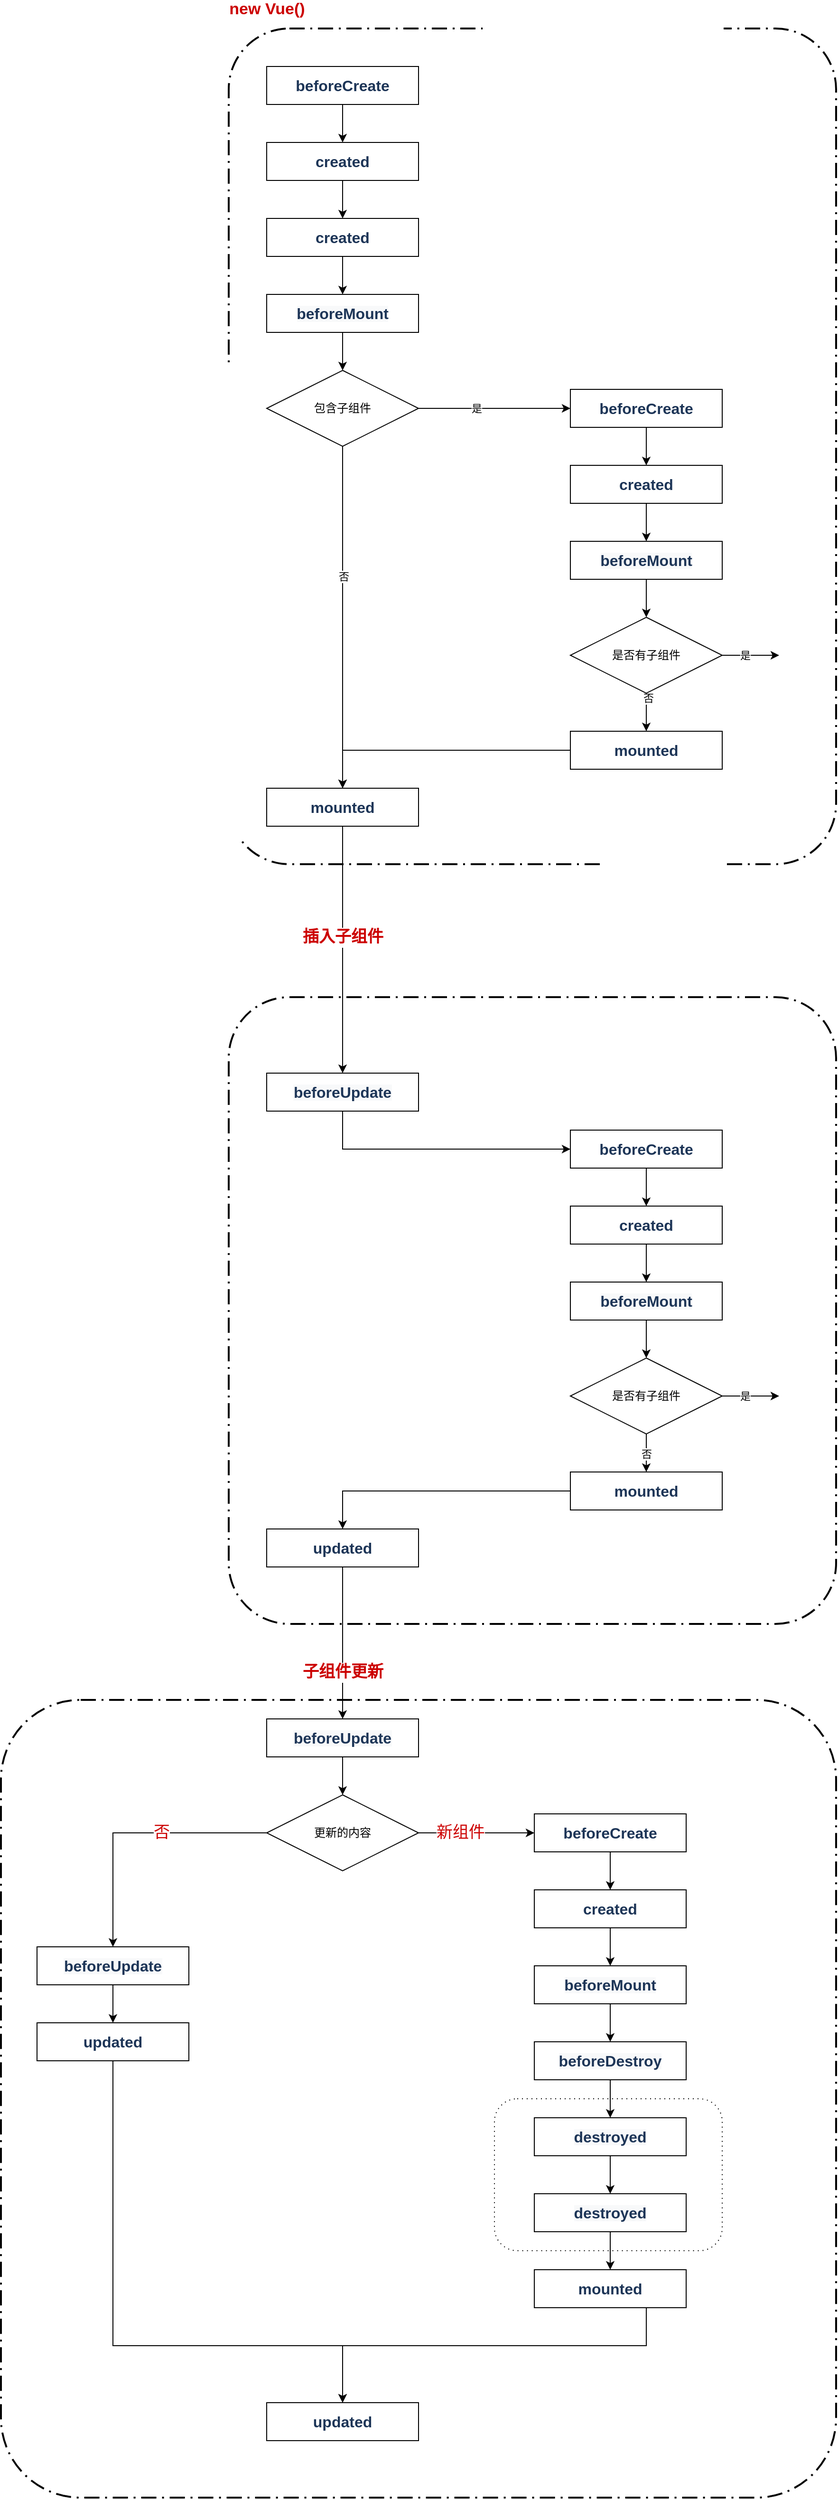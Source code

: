 <mxfile version="14.4.3" type="device" pages="2"><diagram id="uto51dQQNle0-SZOk7Ds" name="流程"><mxGraphModel dx="1486" dy="806" grid="1" gridSize="10" guides="1" tooltips="1" connect="1" arrows="1" fold="1" page="0" pageScale="1" pageWidth="827" pageHeight="1169" math="0" shadow="0"><root><mxCell id="nBilvW-bQnNNI40wDkOS-0"/><mxCell id="nBilvW-bQnNNI40wDkOS-1" parent="nBilvW-bQnNNI40wDkOS-0"/><mxCell id="MXobqm7CvL2UDCEzQE14-40" value="" style="rounded=1;arcSize=10;dashed=1;strokeColor=#000000;fillColor=none;gradientColor=none;dashPattern=8 3 1 3;strokeWidth=2;fontSize=17;fontColor=#CC0000;" parent="nBilvW-bQnNNI40wDkOS-1" vertex="1"><mxGeometry x="40" y="40" width="640" height="880" as="geometry"/></mxCell><mxCell id="qKkod2xOBxJFF1YJD57I-6" value="" style="shape=ext;rounded=1;html=1;whiteSpace=wrap;dashed=1;dashPattern=1 4;fontSize=12;labelBackgroundColor=#B3B3B3;" parent="nBilvW-bQnNNI40wDkOS-1" vertex="1"><mxGeometry x="320" y="2220" width="240" height="160" as="geometry"/></mxCell><mxCell id="MXobqm7CvL2UDCEzQE14-39" value="" style="rounded=1;arcSize=10;dashed=1;strokeColor=#000000;fillColor=none;gradientColor=none;dashPattern=8 3 1 3;strokeWidth=2;fontSize=17;fontColor=#CC0000;" parent="nBilvW-bQnNNI40wDkOS-1" vertex="1"><mxGeometry x="40" y="1060" width="640" height="660" as="geometry"/></mxCell><mxCell id="MXobqm7CvL2UDCEzQE14-36" value="" style="rounded=1;arcSize=10;dashed=1;strokeColor=#000000;fillColor=none;gradientColor=none;dashPattern=8 3 1 3;strokeWidth=2;fontSize=17;fontColor=#CC0000;" parent="nBilvW-bQnNNI40wDkOS-1" vertex="1"><mxGeometry x="-200" y="1800" width="880" height="840" as="geometry"/></mxCell><mxCell id="_GGxtwXJ6EGFq9DhYCSf-1" value="" style="edgeStyle=orthogonalEdgeStyle;rounded=0;orthogonalLoop=1;jettySize=auto;html=1;" parent="nBilvW-bQnNNI40wDkOS-1" source="nBilvW-bQnNNI40wDkOS-2" target="_GGxtwXJ6EGFq9DhYCSf-0" edge="1"><mxGeometry relative="1" as="geometry"/></mxCell><mxCell id="nBilvW-bQnNNI40wDkOS-2" value="&lt;span style=&quot;color: rgb(29 , 53 , 87) ; font-size: 16px ; font-weight: 700&quot;&gt;beforeCreate&lt;/span&gt;" style="rounded=0;whiteSpace=wrap;html=1;" parent="nBilvW-bQnNNI40wDkOS-1" vertex="1"><mxGeometry x="80" y="80" width="160" height="40" as="geometry"/></mxCell><mxCell id="ASTpWjoBtx1a8EuTgYwJ-1" value="" style="edgeStyle=orthogonalEdgeStyle;rounded=0;orthogonalLoop=1;jettySize=auto;html=1;" parent="nBilvW-bQnNNI40wDkOS-1" source="_GGxtwXJ6EGFq9DhYCSf-0" target="ASTpWjoBtx1a8EuTgYwJ-0" edge="1"><mxGeometry relative="1" as="geometry"/></mxCell><mxCell id="_GGxtwXJ6EGFq9DhYCSf-0" value="&lt;span style=&quot;color: rgb(29 , 53 , 87) ; font-size: 16px ; font-weight: 700&quot;&gt;created&lt;/span&gt;" style="rounded=0;whiteSpace=wrap;html=1;" parent="nBilvW-bQnNNI40wDkOS-1" vertex="1"><mxGeometry x="80" y="160" width="160" height="40" as="geometry"/></mxCell><mxCell id="D4lKY-pzs3bBT7S00PI8-1" value="" style="edgeStyle=orthogonalEdgeStyle;rounded=0;orthogonalLoop=1;jettySize=auto;html=1;" parent="nBilvW-bQnNNI40wDkOS-1" source="ASTpWjoBtx1a8EuTgYwJ-0" target="D4lKY-pzs3bBT7S00PI8-0" edge="1"><mxGeometry relative="1" as="geometry"/></mxCell><mxCell id="ASTpWjoBtx1a8EuTgYwJ-0" value="&lt;span style=&quot;color: rgb(29 , 53 , 87) ; font-size: 16px ; font-weight: 700&quot;&gt;created&lt;/span&gt;" style="rounded=0;whiteSpace=wrap;html=1;" parent="nBilvW-bQnNNI40wDkOS-1" vertex="1"><mxGeometry x="80" y="240" width="160" height="40" as="geometry"/></mxCell><mxCell id="MhmLP2lIcydtj3fU9Q8M-12" value="" style="edgeStyle=orthogonalEdgeStyle;rounded=0;orthogonalLoop=1;jettySize=auto;html=1;" parent="nBilvW-bQnNNI40wDkOS-1" source="D4lKY-pzs3bBT7S00PI8-0" target="MhmLP2lIcydtj3fU9Q8M-10" edge="1"><mxGeometry relative="1" as="geometry"/></mxCell><mxCell id="D4lKY-pzs3bBT7S00PI8-0" value="&#10;&#10;&lt;span style=&quot;color: rgb(29, 53, 87); font-family: helvetica; font-size: 16px; font-style: normal; font-weight: 700; letter-spacing: normal; text-align: center; text-indent: 0px; text-transform: none; word-spacing: 0px; background-color: rgb(248, 249, 250); display: inline; float: none;&quot;&gt;beforeMount&lt;/span&gt;&#10;&#10;" style="rounded=0;whiteSpace=wrap;html=1;" parent="nBilvW-bQnNNI40wDkOS-1" vertex="1"><mxGeometry x="80" y="320" width="160" height="40" as="geometry"/></mxCell><mxCell id="MhmLP2lIcydtj3fU9Q8M-11" value="" style="edgeStyle=orthogonalEdgeStyle;rounded=0;orthogonalLoop=1;jettySize=auto;html=1;" parent="nBilvW-bQnNNI40wDkOS-1" source="MhmLP2lIcydtj3fU9Q8M-10" target="D4lKY-pzs3bBT7S00PI8-2" edge="1"><mxGeometry relative="1" as="geometry"/></mxCell><mxCell id="MhmLP2lIcydtj3fU9Q8M-41" value="否" style="edgeLabel;html=1;align=center;verticalAlign=middle;resizable=0;points=[];" parent="MhmLP2lIcydtj3fU9Q8M-11" vertex="1" connectable="0"><mxGeometry x="-0.241" y="1" relative="1" as="geometry"><mxPoint as="offset"/></mxGeometry></mxCell><mxCell id="MhmLP2lIcydtj3fU9Q8M-14" value="" style="edgeStyle=orthogonalEdgeStyle;rounded=0;orthogonalLoop=1;jettySize=auto;html=1;entryX=0;entryY=0.5;entryDx=0;entryDy=0;exitX=1;exitY=0.5;exitDx=0;exitDy=0;" parent="nBilvW-bQnNNI40wDkOS-1" source="MhmLP2lIcydtj3fU9Q8M-10" target="MhmLP2lIcydtj3fU9Q8M-16" edge="1"><mxGeometry relative="1" as="geometry"><mxPoint x="320" y="440" as="sourcePoint"/><mxPoint x="420" y="440" as="targetPoint"/></mxGeometry></mxCell><mxCell id="MhmLP2lIcydtj3fU9Q8M-44" value="是" style="edgeLabel;html=1;align=center;verticalAlign=middle;resizable=0;points=[];" parent="MhmLP2lIcydtj3fU9Q8M-14" vertex="1" connectable="0"><mxGeometry x="-0.659" y="1" relative="1" as="geometry"><mxPoint x="33" y="1" as="offset"/></mxGeometry></mxCell><mxCell id="MhmLP2lIcydtj3fU9Q8M-10" value="包含子组件" style="rhombus;whiteSpace=wrap;html=1;rounded=0;" parent="nBilvW-bQnNNI40wDkOS-1" vertex="1"><mxGeometry x="80" y="400" width="160" height="80" as="geometry"/></mxCell><mxCell id="MhmLP2lIcydtj3fU9Q8M-15" value="" style="edgeStyle=orthogonalEdgeStyle;rounded=0;orthogonalLoop=1;jettySize=auto;html=1;" parent="nBilvW-bQnNNI40wDkOS-1" source="MhmLP2lIcydtj3fU9Q8M-16" target="MhmLP2lIcydtj3fU9Q8M-18" edge="1"><mxGeometry relative="1" as="geometry"/></mxCell><mxCell id="MhmLP2lIcydtj3fU9Q8M-16" value="&lt;span style=&quot;color: rgb(29 , 53 , 87) ; font-size: 16px ; font-weight: 700&quot;&gt;beforeCreate&lt;/span&gt;" style="rounded=0;whiteSpace=wrap;html=1;" parent="nBilvW-bQnNNI40wDkOS-1" vertex="1"><mxGeometry x="400" y="420" width="160" height="40" as="geometry"/></mxCell><mxCell id="qKkod2xOBxJFF1YJD57I-9" value="" style="edgeStyle=orthogonalEdgeStyle;rounded=0;orthogonalLoop=1;jettySize=auto;html=1;fontSize=12;fontColor=#CC0000;" parent="nBilvW-bQnNNI40wDkOS-1" source="MhmLP2lIcydtj3fU9Q8M-18" target="MhmLP2lIcydtj3fU9Q8M-22" edge="1"><mxGeometry relative="1" as="geometry"/></mxCell><mxCell id="MhmLP2lIcydtj3fU9Q8M-18" value="&lt;span style=&quot;color: rgb(29 , 53 , 87) ; font-size: 16px ; font-weight: 700&quot;&gt;created&lt;/span&gt;" style="rounded=0;whiteSpace=wrap;html=1;" parent="nBilvW-bQnNNI40wDkOS-1" vertex="1"><mxGeometry x="400" y="500" width="160" height="40" as="geometry"/></mxCell><mxCell id="MhmLP2lIcydtj3fU9Q8M-21" value="" style="edgeStyle=orthogonalEdgeStyle;rounded=0;orthogonalLoop=1;jettySize=auto;html=1;" parent="nBilvW-bQnNNI40wDkOS-1" source="MhmLP2lIcydtj3fU9Q8M-22" target="MhmLP2lIcydtj3fU9Q8M-26" edge="1"><mxGeometry relative="1" as="geometry"/></mxCell><mxCell id="MhmLP2lIcydtj3fU9Q8M-22" value="&#10;&#10;&lt;span style=&quot;color: rgb(29, 53, 87); font-family: helvetica; font-size: 16px; font-style: normal; font-weight: 700; letter-spacing: normal; text-align: center; text-indent: 0px; text-transform: none; word-spacing: 0px; background-color: rgb(248, 249, 250); display: inline; float: none;&quot;&gt;beforeMount&lt;/span&gt;&#10;&#10;" style="rounded=0;whiteSpace=wrap;html=1;" parent="nBilvW-bQnNNI40wDkOS-1" vertex="1"><mxGeometry x="400" y="580" width="160" height="40" as="geometry"/></mxCell><mxCell id="MhmLP2lIcydtj3fU9Q8M-23" value="&lt;span style=&quot;color: rgb(29 , 53 , 87) ; font-size: 16px ; font-weight: 700&quot;&gt;mounted&lt;/span&gt;" style="rounded=0;whiteSpace=wrap;html=1;" parent="nBilvW-bQnNNI40wDkOS-1" vertex="1"><mxGeometry x="400" y="780" width="160" height="40" as="geometry"/></mxCell><mxCell id="MhmLP2lIcydtj3fU9Q8M-24" value="" style="edgeStyle=orthogonalEdgeStyle;rounded=0;orthogonalLoop=1;jettySize=auto;html=1;" parent="nBilvW-bQnNNI40wDkOS-1" source="MhmLP2lIcydtj3fU9Q8M-26" target="MhmLP2lIcydtj3fU9Q8M-23" edge="1"><mxGeometry relative="1" as="geometry"/></mxCell><mxCell id="MhmLP2lIcydtj3fU9Q8M-45" value="否" style="edgeLabel;html=1;align=center;verticalAlign=middle;resizable=0;points=[];" parent="MhmLP2lIcydtj3fU9Q8M-24" vertex="1" connectable="0"><mxGeometry x="-0.78" y="2" relative="1" as="geometry"><mxPoint as="offset"/></mxGeometry></mxCell><mxCell id="MhmLP2lIcydtj3fU9Q8M-25" value="" style="edgeStyle=orthogonalEdgeStyle;rounded=0;orthogonalLoop=1;jettySize=auto;html=1;" parent="nBilvW-bQnNNI40wDkOS-1" source="MhmLP2lIcydtj3fU9Q8M-26" edge="1"><mxGeometry relative="1" as="geometry"><mxPoint x="620" y="700" as="targetPoint"/></mxGeometry></mxCell><mxCell id="MhmLP2lIcydtj3fU9Q8M-46" value="是" style="edgeLabel;html=1;align=center;verticalAlign=middle;resizable=0;points=[];" parent="MhmLP2lIcydtj3fU9Q8M-25" vertex="1" connectable="0"><mxGeometry x="-0.22" relative="1" as="geometry"><mxPoint as="offset"/></mxGeometry></mxCell><mxCell id="MhmLP2lIcydtj3fU9Q8M-26" value="是否有子组件" style="rhombus;whiteSpace=wrap;html=1;" parent="nBilvW-bQnNNI40wDkOS-1" vertex="1"><mxGeometry x="400" y="660" width="160" height="80" as="geometry"/></mxCell><mxCell id="MhmLP2lIcydtj3fU9Q8M-48" value="" style="edgeStyle=orthogonalEdgeStyle;rounded=0;orthogonalLoop=1;jettySize=auto;html=1;" parent="nBilvW-bQnNNI40wDkOS-1" source="D4lKY-pzs3bBT7S00PI8-2" target="MhmLP2lIcydtj3fU9Q8M-47" edge="1"><mxGeometry relative="1" as="geometry"/></mxCell><mxCell id="MhmLP2lIcydtj3fU9Q8M-49" value="插入子组件" style="edgeLabel;html=1;align=center;verticalAlign=middle;resizable=0;points=[];fontSize=17;fontColor=#CC0000;fontStyle=1;" parent="MhmLP2lIcydtj3fU9Q8M-48" vertex="1" connectable="0"><mxGeometry x="-0.678" y="2" relative="1" as="geometry"><mxPoint x="-2" y="75" as="offset"/></mxGeometry></mxCell><mxCell id="D4lKY-pzs3bBT7S00PI8-2" value="&lt;span style=&quot;color: rgb(29 , 53 , 87) ; font-size: 16px ; font-weight: 700&quot;&gt;mounted&lt;/span&gt;" style="rounded=0;whiteSpace=wrap;html=1;" parent="nBilvW-bQnNNI40wDkOS-1" vertex="1"><mxGeometry x="80" y="840" width="160" height="40" as="geometry"/></mxCell><mxCell id="MhmLP2lIcydtj3fU9Q8M-40" style="edgeStyle=orthogonalEdgeStyle;rounded=0;orthogonalLoop=1;jettySize=auto;html=1;" parent="nBilvW-bQnNNI40wDkOS-1" source="MhmLP2lIcydtj3fU9Q8M-23" target="D4lKY-pzs3bBT7S00PI8-2" edge="1"><mxGeometry relative="1" as="geometry"><mxPoint x="160" y="1000" as="targetPoint"/><mxPoint x="320" y="880" as="sourcePoint"/></mxGeometry></mxCell><mxCell id="MXobqm7CvL2UDCEzQE14-1" value="" style="edgeStyle=orthogonalEdgeStyle;rounded=0;orthogonalLoop=1;jettySize=auto;html=1;entryX=0;entryY=0.5;entryDx=0;entryDy=0;" parent="nBilvW-bQnNNI40wDkOS-1" source="MhmLP2lIcydtj3fU9Q8M-47" target="MXobqm7CvL2UDCEzQE14-8" edge="1"><mxGeometry relative="1" as="geometry"><mxPoint x="160" y="1180" as="targetPoint"/><Array as="points"><mxPoint x="160" y="1220"/></Array></mxGeometry></mxCell><mxCell id="MhmLP2lIcydtj3fU9Q8M-47" value="&lt;span style=&quot;color: rgb(29 , 53 , 87) ; font-size: 16px ; font-weight: 700 ; background-color: rgb(248 , 249 , 250)&quot;&gt;beforeUpdate&lt;/span&gt;" style="rounded=0;whiteSpace=wrap;html=1;" parent="nBilvW-bQnNNI40wDkOS-1" vertex="1"><mxGeometry x="80" y="1140" width="160" height="40" as="geometry"/></mxCell><mxCell id="MXobqm7CvL2UDCEzQE14-27" value="" style="edgeStyle=orthogonalEdgeStyle;rounded=0;orthogonalLoop=1;jettySize=auto;html=1;" parent="nBilvW-bQnNNI40wDkOS-1" source="MXobqm7CvL2UDCEzQE14-2" target="MXobqm7CvL2UDCEzQE14-26" edge="1"><mxGeometry relative="1" as="geometry"/></mxCell><mxCell id="MXobqm7CvL2UDCEzQE14-28" value="子组件更新" style="edgeLabel;html=1;align=center;verticalAlign=middle;resizable=0;points=[];fontSize=17;fontStyle=1;fontColor=#CC0000;" parent="MXobqm7CvL2UDCEzQE14-27" vertex="1" connectable="0"><mxGeometry x="-0.344" y="2" relative="1" as="geometry"><mxPoint x="-2" y="58" as="offset"/></mxGeometry></mxCell><mxCell id="MXobqm7CvL2UDCEzQE14-2" value="&lt;span style=&quot;color: rgb(29 , 53 , 87) ; font-size: 16px ; font-weight: 700&quot;&gt;updated&lt;/span&gt;" style="rounded=0;whiteSpace=wrap;html=1;" parent="nBilvW-bQnNNI40wDkOS-1" vertex="1"><mxGeometry x="80" y="1620" width="160" height="40" as="geometry"/></mxCell><mxCell id="qKkod2xOBxJFF1YJD57I-8" style="edgeStyle=orthogonalEdgeStyle;rounded=0;orthogonalLoop=1;jettySize=auto;html=1;entryX=0.5;entryY=0;entryDx=0;entryDy=0;fontSize=12;fontColor=#CC0000;" parent="nBilvW-bQnNNI40wDkOS-1" source="MXobqm7CvL2UDCEzQE14-8" target="MXobqm7CvL2UDCEzQE14-12" edge="1"><mxGeometry relative="1" as="geometry"/></mxCell><mxCell id="MXobqm7CvL2UDCEzQE14-8" value="&lt;span style=&quot;color: rgb(29 , 53 , 87) ; font-size: 16px ; font-weight: 700&quot;&gt;beforeCreate&lt;/span&gt;" style="rounded=0;whiteSpace=wrap;html=1;" parent="nBilvW-bQnNNI40wDkOS-1" vertex="1"><mxGeometry x="400" y="1200" width="160" height="40" as="geometry"/></mxCell><mxCell id="MXobqm7CvL2UDCEzQE14-11" value="" style="edgeStyle=orthogonalEdgeStyle;rounded=0;orthogonalLoop=1;jettySize=auto;html=1;" parent="nBilvW-bQnNNI40wDkOS-1" source="MXobqm7CvL2UDCEzQE14-12" target="MXobqm7CvL2UDCEzQE14-14" edge="1"><mxGeometry relative="1" as="geometry"/></mxCell><mxCell id="MXobqm7CvL2UDCEzQE14-12" value="&lt;span style=&quot;color: rgb(29 , 53 , 87) ; font-size: 16px ; font-weight: 700&quot;&gt;created&lt;/span&gt;" style="rounded=0;whiteSpace=wrap;html=1;" parent="nBilvW-bQnNNI40wDkOS-1" vertex="1"><mxGeometry x="400" y="1280" width="160" height="40" as="geometry"/></mxCell><mxCell id="MXobqm7CvL2UDCEzQE14-13" value="" style="edgeStyle=orthogonalEdgeStyle;rounded=0;orthogonalLoop=1;jettySize=auto;html=1;" parent="nBilvW-bQnNNI40wDkOS-1" source="MXobqm7CvL2UDCEzQE14-14" target="MXobqm7CvL2UDCEzQE14-20" edge="1"><mxGeometry relative="1" as="geometry"/></mxCell><mxCell id="MXobqm7CvL2UDCEzQE14-14" value="&#10;&#10;&lt;span style=&quot;color: rgb(29, 53, 87); font-family: helvetica; font-size: 16px; font-style: normal; font-weight: 700; letter-spacing: normal; text-align: center; text-indent: 0px; text-transform: none; word-spacing: 0px; background-color: rgb(248, 249, 250); display: inline; float: none;&quot;&gt;beforeMount&lt;/span&gt;&#10;&#10;" style="rounded=0;whiteSpace=wrap;html=1;" parent="nBilvW-bQnNNI40wDkOS-1" vertex="1"><mxGeometry x="400" y="1360" width="160" height="40" as="geometry"/></mxCell><mxCell id="MXobqm7CvL2UDCEzQE14-21" style="edgeStyle=orthogonalEdgeStyle;rounded=0;orthogonalLoop=1;jettySize=auto;html=1;exitX=0;exitY=0.5;exitDx=0;exitDy=0;" parent="nBilvW-bQnNNI40wDkOS-1" source="MXobqm7CvL2UDCEzQE14-15" target="MXobqm7CvL2UDCEzQE14-2" edge="1"><mxGeometry relative="1" as="geometry"/></mxCell><mxCell id="MXobqm7CvL2UDCEzQE14-15" value="&lt;span style=&quot;color: rgb(29 , 53 , 87) ; font-size: 16px ; font-weight: 700&quot;&gt;mounted&lt;/span&gt;" style="rounded=0;whiteSpace=wrap;html=1;" parent="nBilvW-bQnNNI40wDkOS-1" vertex="1"><mxGeometry x="400" y="1560" width="160" height="40" as="geometry"/></mxCell><mxCell id="MXobqm7CvL2UDCEzQE14-16" value="" style="edgeStyle=orthogonalEdgeStyle;rounded=0;orthogonalLoop=1;jettySize=auto;html=1;" parent="nBilvW-bQnNNI40wDkOS-1" source="MXobqm7CvL2UDCEzQE14-20" target="MXobqm7CvL2UDCEzQE14-15" edge="1"><mxGeometry relative="1" as="geometry"/></mxCell><mxCell id="MXobqm7CvL2UDCEzQE14-17" value="否" style="edgeLabel;html=1;align=center;verticalAlign=middle;resizable=0;points=[];" parent="MXobqm7CvL2UDCEzQE14-16" vertex="1" connectable="0"><mxGeometry x="-0.78" y="2" relative="1" as="geometry"><mxPoint x="-2" y="16" as="offset"/></mxGeometry></mxCell><mxCell id="MXobqm7CvL2UDCEzQE14-18" value="" style="edgeStyle=orthogonalEdgeStyle;rounded=0;orthogonalLoop=1;jettySize=auto;html=1;" parent="nBilvW-bQnNNI40wDkOS-1" source="MXobqm7CvL2UDCEzQE14-20" edge="1"><mxGeometry relative="1" as="geometry"><mxPoint x="620" y="1480" as="targetPoint"/></mxGeometry></mxCell><mxCell id="MXobqm7CvL2UDCEzQE14-19" value="是" style="edgeLabel;html=1;align=center;verticalAlign=middle;resizable=0;points=[];" parent="MXobqm7CvL2UDCEzQE14-18" vertex="1" connectable="0"><mxGeometry x="-0.22" relative="1" as="geometry"><mxPoint as="offset"/></mxGeometry></mxCell><mxCell id="MXobqm7CvL2UDCEzQE14-20" value="是否有子组件" style="rhombus;whiteSpace=wrap;html=1;" parent="nBilvW-bQnNNI40wDkOS-1" vertex="1"><mxGeometry x="400" y="1440" width="160" height="80" as="geometry"/></mxCell><mxCell id="MXobqm7CvL2UDCEzQE14-43" value="" style="edgeStyle=orthogonalEdgeStyle;rounded=0;orthogonalLoop=1;jettySize=auto;html=1;fontSize=17;fontColor=#CC0000;" parent="nBilvW-bQnNNI40wDkOS-1" source="MXobqm7CvL2UDCEzQE14-26" target="MXobqm7CvL2UDCEzQE14-42" edge="1"><mxGeometry relative="1" as="geometry"/></mxCell><mxCell id="MXobqm7CvL2UDCEzQE14-26" value="&lt;span style=&quot;color: rgb(29 , 53 , 87) ; font-size: 16px ; font-weight: 700 ; background-color: rgb(248 , 249 , 250)&quot;&gt;beforeUpdate&lt;/span&gt;" style="rounded=0;whiteSpace=wrap;html=1;" parent="nBilvW-bQnNNI40wDkOS-1" vertex="1"><mxGeometry x="80" y="1820" width="160" height="40" as="geometry"/></mxCell><mxCell id="MXobqm7CvL2UDCEzQE14-32" value="" style="edgeStyle=orthogonalEdgeStyle;rounded=0;orthogonalLoop=1;jettySize=auto;html=1;fontSize=17;fontColor=#CC0000;" parent="nBilvW-bQnNNI40wDkOS-1" source="MXobqm7CvL2UDCEzQE14-29" target="MXobqm7CvL2UDCEzQE14-31" edge="1"><mxGeometry relative="1" as="geometry"/></mxCell><mxCell id="MXobqm7CvL2UDCEzQE14-29" value="&lt;span style=&quot;color: rgb(29 , 53 , 87) ; font-size: 16px ; font-weight: 700 ; background-color: rgb(248 , 249 , 250)&quot;&gt;beforeUpdate&lt;/span&gt;" style="rounded=0;whiteSpace=wrap;html=1;" parent="nBilvW-bQnNNI40wDkOS-1" vertex="1"><mxGeometry x="-162" y="2060" width="160" height="40" as="geometry"/></mxCell><mxCell id="MXobqm7CvL2UDCEzQE14-49" style="edgeStyle=orthogonalEdgeStyle;rounded=0;orthogonalLoop=1;jettySize=auto;html=1;fontSize=17;fontColor=#CC0000;entryX=0.5;entryY=0;entryDx=0;entryDy=0;" parent="nBilvW-bQnNNI40wDkOS-1" source="MXobqm7CvL2UDCEzQE14-31" target="MXobqm7CvL2UDCEzQE14-33" edge="1"><mxGeometry relative="1" as="geometry"><Array as="points"><mxPoint x="-82" y="2480"/><mxPoint x="160" y="2480"/></Array></mxGeometry></mxCell><mxCell id="MXobqm7CvL2UDCEzQE14-31" value="&#10;&#10;&lt;span style=&quot;color: rgb(29, 53, 87); font-family: helvetica; font-size: 16px; font-style: normal; font-weight: 700; letter-spacing: normal; text-align: center; text-indent: 0px; text-transform: none; word-spacing: 0px; background-color: rgb(255, 255, 255); display: inline; float: none;&quot;&gt;updated&lt;/span&gt;&#10;&#10;" style="rounded=0;whiteSpace=wrap;html=1;" parent="nBilvW-bQnNNI40wDkOS-1" vertex="1"><mxGeometry x="-162" y="2140" width="160" height="40" as="geometry"/></mxCell><mxCell id="MXobqm7CvL2UDCEzQE14-33" value="&#10;&#10;&lt;span style=&quot;color: rgb(29, 53, 87); font-family: helvetica; font-size: 16px; font-style: normal; font-weight: 700; letter-spacing: normal; text-align: center; text-indent: 0px; text-transform: none; word-spacing: 0px; background-color: rgb(255, 255, 255); display: inline; float: none;&quot;&gt;updated&lt;/span&gt;&#10;&#10;" style="rounded=0;whiteSpace=wrap;html=1;" parent="nBilvW-bQnNNI40wDkOS-1" vertex="1"><mxGeometry x="80" y="2540" width="160" height="40" as="geometry"/></mxCell><mxCell id="MXobqm7CvL2UDCEzQE14-41" value="new Vue()" style="edgeLabel;html=1;align=center;verticalAlign=middle;resizable=0;points=[];fontSize=17;fontColor=#CC0000;fontStyle=1;" parent="nBilvW-bQnNNI40wDkOS-1" vertex="1" connectable="0"><mxGeometry x="80" y="20" as="geometry"/></mxCell><mxCell id="MXobqm7CvL2UDCEzQE14-46" style="edgeStyle=orthogonalEdgeStyle;rounded=0;orthogonalLoop=1;jettySize=auto;html=1;fontSize=17;fontColor=#CC0000;" parent="nBilvW-bQnNNI40wDkOS-1" source="MXobqm7CvL2UDCEzQE14-42" target="MXobqm7CvL2UDCEzQE14-29" edge="1"><mxGeometry relative="1" as="geometry"/></mxCell><mxCell id="MXobqm7CvL2UDCEzQE14-50" value="否" style="edgeLabel;html=1;align=center;verticalAlign=middle;resizable=0;points=[];fontSize=17;fontColor=#CC0000;" parent="MXobqm7CvL2UDCEzQE14-46" vertex="1" connectable="0"><mxGeometry x="-0.21" relative="1" as="geometry"><mxPoint as="offset"/></mxGeometry></mxCell><mxCell id="MXobqm7CvL2UDCEzQE14-48" value="" style="edgeStyle=orthogonalEdgeStyle;rounded=0;orthogonalLoop=1;jettySize=auto;html=1;fontSize=17;fontColor=#CC0000;entryX=0;entryY=0.5;entryDx=0;entryDy=0;" parent="nBilvW-bQnNNI40wDkOS-1" source="MXobqm7CvL2UDCEzQE14-42" target="MXobqm7CvL2UDCEzQE14-53" edge="1"><mxGeometry relative="1" as="geometry"><mxPoint x="340" y="1940" as="targetPoint"/></mxGeometry></mxCell><mxCell id="MXobqm7CvL2UDCEzQE14-51" value="新组件" style="edgeLabel;html=1;align=center;verticalAlign=middle;resizable=0;points=[];fontSize=17;fontColor=#CC0000;" parent="MXobqm7CvL2UDCEzQE14-48" vertex="1" connectable="0"><mxGeometry x="-0.28" relative="1" as="geometry"><mxPoint as="offset"/></mxGeometry></mxCell><mxCell id="MXobqm7CvL2UDCEzQE14-42" value="更新的内容" style="rhombus;whiteSpace=wrap;html=1;rounded=0;" parent="nBilvW-bQnNNI40wDkOS-1" vertex="1"><mxGeometry x="80" y="1900" width="160" height="80" as="geometry"/></mxCell><mxCell id="MXobqm7CvL2UDCEzQE14-52" value="" style="edgeStyle=orthogonalEdgeStyle;rounded=0;orthogonalLoop=1;jettySize=auto;html=1;" parent="nBilvW-bQnNNI40wDkOS-1" source="MXobqm7CvL2UDCEzQE14-53" target="MXobqm7CvL2UDCEzQE14-55" edge="1"><mxGeometry relative="1" as="geometry"/></mxCell><mxCell id="MXobqm7CvL2UDCEzQE14-53" value="&lt;span style=&quot;color: rgb(29 , 53 , 87) ; font-size: 16px ; font-weight: 700&quot;&gt;beforeCreate&lt;/span&gt;" style="rounded=0;whiteSpace=wrap;html=1;" parent="nBilvW-bQnNNI40wDkOS-1" vertex="1"><mxGeometry x="362" y="1920" width="160" height="40" as="geometry"/></mxCell><mxCell id="MXobqm7CvL2UDCEzQE14-54" value="" style="edgeStyle=orthogonalEdgeStyle;rounded=0;orthogonalLoop=1;jettySize=auto;html=1;" parent="nBilvW-bQnNNI40wDkOS-1" source="MXobqm7CvL2UDCEzQE14-55" edge="1"><mxGeometry relative="1" as="geometry"><mxPoint x="442" y="2080" as="targetPoint"/></mxGeometry></mxCell><mxCell id="MXobqm7CvL2UDCEzQE14-55" value="&lt;span style=&quot;color: rgb(29 , 53 , 87) ; font-size: 16px ; font-weight: 700&quot;&gt;created&lt;/span&gt;" style="rounded=0;whiteSpace=wrap;html=1;" parent="nBilvW-bQnNNI40wDkOS-1" vertex="1"><mxGeometry x="362" y="2000" width="160" height="40" as="geometry"/></mxCell><mxCell id="3Vo1sL7flMlQqY6GlHKo-1" value="" style="edgeStyle=orthogonalEdgeStyle;rounded=0;orthogonalLoop=1;jettySize=auto;html=1;fontSize=12;fontColor=#CC0000;" parent="nBilvW-bQnNNI40wDkOS-1" source="MXobqm7CvL2UDCEzQE14-59" target="3Vo1sL7flMlQqY6GlHKo-0" edge="1"><mxGeometry relative="1" as="geometry"/></mxCell><mxCell id="MXobqm7CvL2UDCEzQE14-59" value="&#10;&#10;&lt;span style=&quot;color: rgb(29, 53, 87); font-family: helvetica; font-size: 16px; font-style: normal; font-weight: 700; letter-spacing: normal; text-align: center; text-indent: 0px; text-transform: none; word-spacing: 0px; background-color: rgb(248, 249, 250); display: inline; float: none;&quot;&gt;beforeMount&lt;/span&gt;&#10;&#10;" style="rounded=0;whiteSpace=wrap;html=1;" parent="nBilvW-bQnNNI40wDkOS-1" vertex="1"><mxGeometry x="362" y="2080" width="160" height="40" as="geometry"/></mxCell><mxCell id="qKkod2xOBxJFF1YJD57I-1" value="" style="edgeStyle=orthogonalEdgeStyle;rounded=0;orthogonalLoop=1;jettySize=auto;html=1;fontSize=12;fontColor=#CC0000;" parent="nBilvW-bQnNNI40wDkOS-1" source="3Vo1sL7flMlQqY6GlHKo-0" target="qKkod2xOBxJFF1YJD57I-0" edge="1"><mxGeometry relative="1" as="geometry"/></mxCell><mxCell id="3Vo1sL7flMlQqY6GlHKo-0" value="&#10;&#10;&lt;span style=&quot;color: rgb(29, 53, 87); font-family: helvetica; font-size: 16px; font-style: normal; font-weight: 700; letter-spacing: normal; text-align: center; text-indent: 0px; text-transform: none; word-spacing: 0px; background-color: rgb(248, 249, 250); display: inline; float: none;&quot;&gt;beforeDestroy&lt;/span&gt;&#10;&#10;" style="rounded=0;whiteSpace=wrap;html=1;" parent="nBilvW-bQnNNI40wDkOS-1" vertex="1"><mxGeometry x="362" y="2160" width="160" height="40" as="geometry"/></mxCell><mxCell id="qKkod2xOBxJFF1YJD57I-3" value="" style="edgeStyle=orthogonalEdgeStyle;rounded=0;orthogonalLoop=1;jettySize=auto;html=1;fontSize=12;fontColor=#CC0000;" parent="nBilvW-bQnNNI40wDkOS-1" source="qKkod2xOBxJFF1YJD57I-0" target="qKkod2xOBxJFF1YJD57I-2" edge="1"><mxGeometry relative="1" as="geometry"/></mxCell><mxCell id="qKkod2xOBxJFF1YJD57I-0" value="&#10;&#10;&lt;span style=&quot;color: rgb(29, 53, 87); font-family: helvetica; font-size: 16px; font-style: normal; font-weight: 700; letter-spacing: normal; text-align: center; text-indent: 0px; text-transform: none; word-spacing: 0px; background-color: rgb(248, 249, 250); display: inline; float: none;&quot;&gt;destroyed&lt;/span&gt;&#10;&#10;" style="rounded=0;whiteSpace=wrap;html=1;" parent="nBilvW-bQnNNI40wDkOS-1" vertex="1"><mxGeometry x="362" y="2240" width="160" height="40" as="geometry"/></mxCell><mxCell id="qKkod2xOBxJFF1YJD57I-5" value="" style="edgeStyle=orthogonalEdgeStyle;rounded=0;orthogonalLoop=1;jettySize=auto;html=1;fontSize=12;fontColor=#CC0000;" parent="nBilvW-bQnNNI40wDkOS-1" source="qKkod2xOBxJFF1YJD57I-2" target="qKkod2xOBxJFF1YJD57I-4" edge="1"><mxGeometry relative="1" as="geometry"/></mxCell><mxCell id="qKkod2xOBxJFF1YJD57I-2" value="&#10;&#10;&lt;span style=&quot;color: rgb(29, 53, 87); font-family: helvetica; font-size: 16px; font-style: normal; font-weight: 700; letter-spacing: normal; text-align: center; text-indent: 0px; text-transform: none; word-spacing: 0px; background-color: rgb(248, 249, 250); display: inline; float: none;&quot;&gt;destroyed&lt;/span&gt;&#10;&#10;" style="rounded=0;whiteSpace=wrap;html=1;" parent="nBilvW-bQnNNI40wDkOS-1" vertex="1"><mxGeometry x="362" y="2320" width="160" height="40" as="geometry"/></mxCell><mxCell id="qKkod2xOBxJFF1YJD57I-7" style="edgeStyle=orthogonalEdgeStyle;rounded=0;orthogonalLoop=1;jettySize=auto;html=1;fontSize=12;fontColor=#CC0000;" parent="nBilvW-bQnNNI40wDkOS-1" source="qKkod2xOBxJFF1YJD57I-4" target="MXobqm7CvL2UDCEzQE14-33" edge="1"><mxGeometry relative="1" as="geometry"><Array as="points"><mxPoint x="480" y="2480"/><mxPoint x="160" y="2480"/></Array></mxGeometry></mxCell><mxCell id="qKkod2xOBxJFF1YJD57I-4" value="&#10;&#10;&lt;span style=&quot;color: rgb(29, 53, 87); font-family: helvetica; font-size: 16px; font-style: normal; font-weight: 700; letter-spacing: normal; text-align: center; text-indent: 0px; text-transform: none; word-spacing: 0px; background-color: rgb(255, 255, 255); display: inline; float: none;&quot;&gt;mounted&lt;/span&gt;&#10;&#10;" style="rounded=0;whiteSpace=wrap;html=1;" parent="nBilvW-bQnNNI40wDkOS-1" vertex="1"><mxGeometry x="362" y="2400" width="160" height="40" as="geometry"/></mxCell></root></mxGraphModel></diagram><diagram id="uDoAl4ppGGvPfMTkLIZL" name="第 1 页"><mxGraphModel dx="1086" dy="806" grid="1" gridSize="10" guides="1" tooltips="1" connect="1" arrows="1" fold="1" page="1" pageScale="1" pageWidth="827" pageHeight="1169" background="none" math="0" shadow="0"><root><mxCell id="0"/><mxCell id="1" parent="0"/><mxCell id="I2OIYUeFrzV6DTd1PhF5-5" value="" style="edgeStyle=orthogonalEdgeStyle;rounded=0;orthogonalLoop=1;jettySize=auto;html=1;labelBorderColor=none;labelBackgroundColor=none;fontSize=16;fontStyle=1;fontColor=#1D3557;strokeColor=#457B9D;" parent="1" source="I2OIYUeFrzV6DTd1PhF5-1" target="I2OIYUeFrzV6DTd1PhF5-4" edge="1"><mxGeometry relative="1" as="geometry"/></mxCell><mxCell id="I2OIYUeFrzV6DTd1PhF5-1" value="beforeCreate" style="rounded=0;whiteSpace=wrap;html=1;labelBorderColor=none;labelBackgroundColor=none;fontSize=16;fontStyle=1;fontColor=#1D3557;fillColor=#A8DADC;strokeColor=#457B9D;" parent="1" vertex="1"><mxGeometry x="320" y="80" width="160" height="60" as="geometry"/></mxCell><mxCell id="I2OIYUeFrzV6DTd1PhF5-7" value="" style="edgeStyle=orthogonalEdgeStyle;rounded=0;orthogonalLoop=1;jettySize=auto;html=1;labelBorderColor=none;labelBackgroundColor=none;fontSize=16;fontStyle=1;fontColor=#1D3557;strokeColor=#457B9D;" parent="1" source="I2OIYUeFrzV6DTd1PhF5-4" target="I2OIYUeFrzV6DTd1PhF5-6" edge="1"><mxGeometry relative="1" as="geometry"/></mxCell><mxCell id="I2OIYUeFrzV6DTd1PhF5-4" value="created" style="whiteSpace=wrap;html=1;rounded=0;labelBorderColor=none;labelBackgroundColor=none;fontSize=16;fontStyle=1;fontColor=#1D3557;fillColor=#A8DADC;strokeColor=#457B9D;" parent="1" vertex="1"><mxGeometry x="320" y="200" width="160" height="60" as="geometry"/></mxCell><mxCell id="I2OIYUeFrzV6DTd1PhF5-9" value="" style="edgeStyle=orthogonalEdgeStyle;rounded=0;orthogonalLoop=1;jettySize=auto;html=1;labelBorderColor=none;labelBackgroundColor=none;fontSize=16;fontStyle=1;fontColor=#1D3557;strokeColor=#457B9D;" parent="1" source="I2OIYUeFrzV6DTd1PhF5-6" target="I2OIYUeFrzV6DTd1PhF5-8" edge="1"><mxGeometry relative="1" as="geometry"/></mxCell><mxCell id="I2OIYUeFrzV6DTd1PhF5-6" value="beforeMount" style="whiteSpace=wrap;html=1;rounded=0;labelBorderColor=none;labelBackgroundColor=none;fontSize=16;fontStyle=1;fontColor=#1D3557;fillColor=#A8DADC;strokeColor=#457B9D;" parent="1" vertex="1"><mxGeometry x="320" y="320" width="160" height="60" as="geometry"/></mxCell><mxCell id="I2OIYUeFrzV6DTd1PhF5-11" value="" style="edgeStyle=orthogonalEdgeStyle;rounded=0;orthogonalLoop=1;jettySize=auto;html=1;labelBorderColor=none;labelBackgroundColor=none;fontSize=16;fontStyle=1;fontColor=#1D3557;strokeColor=#457B9D;" parent="1" source="I2OIYUeFrzV6DTd1PhF5-8" target="I2OIYUeFrzV6DTd1PhF5-10" edge="1"><mxGeometry relative="1" as="geometry"/></mxCell><mxCell id="I2OIYUeFrzV6DTd1PhF5-8" value="mounted" style="whiteSpace=wrap;html=1;rounded=0;labelBorderColor=none;labelBackgroundColor=none;fontSize=16;fontStyle=1;fontColor=#1D3557;fillColor=#A8DADC;strokeColor=#457B9D;" parent="1" vertex="1"><mxGeometry x="320" y="440" width="160" height="60" as="geometry"/></mxCell><mxCell id="I2OIYUeFrzV6DTd1PhF5-13" value="" style="edgeStyle=orthogonalEdgeStyle;rounded=0;orthogonalLoop=1;jettySize=auto;html=1;labelBorderColor=none;labelBackgroundColor=none;fontSize=16;fontStyle=1;fontColor=#1D3557;strokeColor=#457B9D;" parent="1" source="I2OIYUeFrzV6DTd1PhF5-10" target="I2OIYUeFrzV6DTd1PhF5-12" edge="1"><mxGeometry relative="1" as="geometry"/></mxCell><mxCell id="I2OIYUeFrzV6DTd1PhF5-10" value="beforeUpdate" style="whiteSpace=wrap;html=1;rounded=0;labelBorderColor=none;labelBackgroundColor=none;fontSize=16;fontStyle=1;fontColor=#1D3557;fillColor=#A8DADC;strokeColor=#457B9D;" parent="1" vertex="1"><mxGeometry x="320" y="560" width="160" height="60" as="geometry"/></mxCell><mxCell id="I2OIYUeFrzV6DTd1PhF5-15" value="" style="edgeStyle=orthogonalEdgeStyle;rounded=0;orthogonalLoop=1;jettySize=auto;html=1;labelBorderColor=none;labelBackgroundColor=none;fontSize=16;fontStyle=1;fontColor=#1D3557;strokeColor=#457B9D;" parent="1" source="I2OIYUeFrzV6DTd1PhF5-12" target="I2OIYUeFrzV6DTd1PhF5-14" edge="1"><mxGeometry relative="1" as="geometry"/></mxCell><mxCell id="I2OIYUeFrzV6DTd1PhF5-12" value="updated" style="whiteSpace=wrap;html=1;rounded=0;labelBorderColor=none;labelBackgroundColor=none;fontSize=16;fontStyle=1;fontColor=#1D3557;fillColor=#A8DADC;strokeColor=#457B9D;" parent="1" vertex="1"><mxGeometry x="320" y="680" width="160" height="60" as="geometry"/></mxCell><mxCell id="I2OIYUeFrzV6DTd1PhF5-17" value="" style="edgeStyle=orthogonalEdgeStyle;rounded=0;orthogonalLoop=1;jettySize=auto;html=1;labelBorderColor=none;labelBackgroundColor=none;fontSize=16;fontStyle=1;fontColor=#1D3557;strokeColor=#457B9D;" parent="1" source="I2OIYUeFrzV6DTd1PhF5-14" target="I2OIYUeFrzV6DTd1PhF5-16" edge="1"><mxGeometry relative="1" as="geometry"/></mxCell><mxCell id="I2OIYUeFrzV6DTd1PhF5-14" value="beforeDestroy" style="whiteSpace=wrap;html=1;rounded=0;labelBorderColor=none;labelBackgroundColor=none;fontSize=16;fontStyle=1;fontColor=#1D3557;fillColor=#A8DADC;strokeColor=#457B9D;" parent="1" vertex="1"><mxGeometry x="320" y="800" width="160" height="60" as="geometry"/></mxCell><mxCell id="I2OIYUeFrzV6DTd1PhF5-16" value="destroyed" style="whiteSpace=wrap;html=1;rounded=0;labelBorderColor=none;labelBackgroundColor=none;fontSize=16;fontStyle=1;fontColor=#1D3557;fillColor=#A8DADC;strokeColor=#457B9D;" parent="1" vertex="1"><mxGeometry x="320" y="920" width="160" height="60" as="geometry"/></mxCell></root></mxGraphModel></diagram></mxfile>
